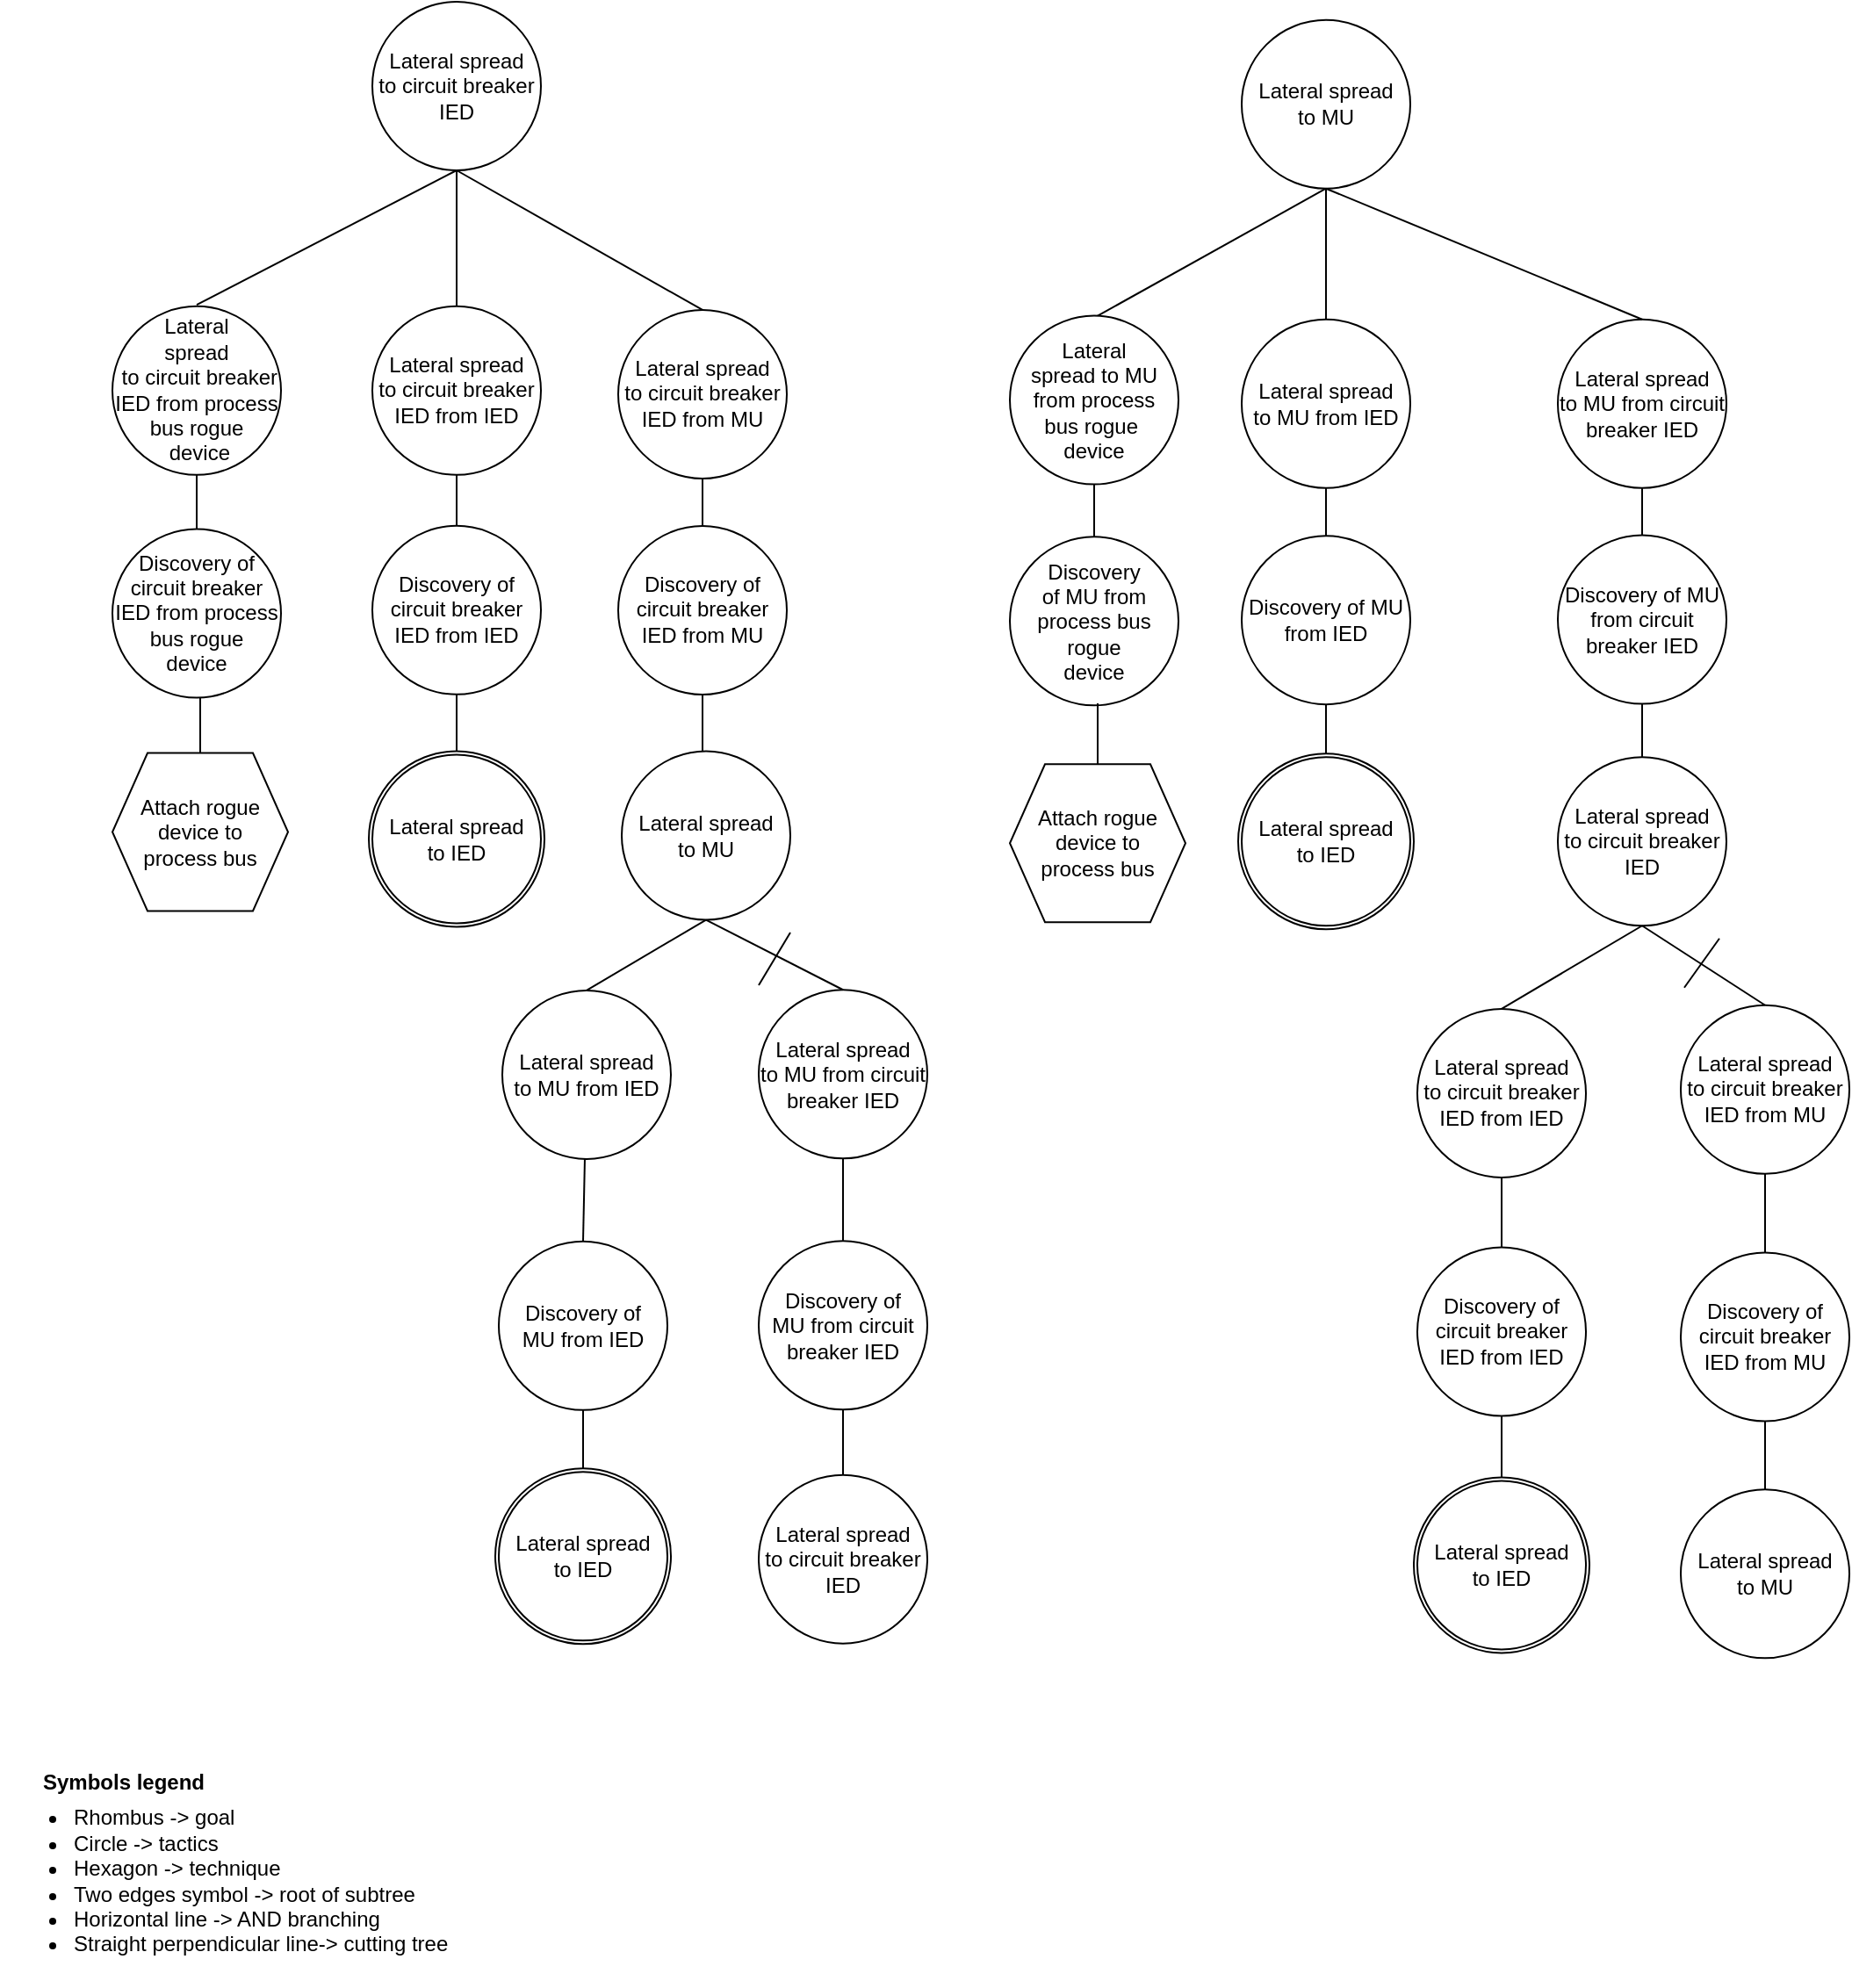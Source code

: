 <mxfile version="16.1.2" type="device"><diagram id="xbHYeiGO_CIbIeRIyyaW" name="Page-1"><mxGraphModel dx="6522" dy="905" grid="1" gridSize="10" guides="1" tooltips="1" connect="1" arrows="1" fold="1" page="1" pageScale="1" pageWidth="850" pageHeight="1100" math="0" shadow="0"><root><mxCell id="0"/><mxCell id="1" parent="0"/><mxCell id="A3K8B1xX85LwOK0DyzmP-1" value="&lt;font style=&quot;font-size: 12px&quot;&gt;Symbols legend&lt;/font&gt;" style="text;strokeColor=none;fillColor=none;html=1;fontSize=24;fontStyle=1;verticalAlign=middle;align=center;" parent="1" vertex="1"><mxGeometry x="-4380" y="1340.0" width="100" height="40" as="geometry"/></mxCell><mxCell id="A3K8B1xX85LwOK0DyzmP-2" value="&lt;ul&gt;&lt;li&gt;&lt;span&gt;Rhombus -&amp;gt; goal&lt;/span&gt;&lt;/li&gt;&lt;li&gt;&lt;span&gt;Circle -&amp;gt; tactics&lt;/span&gt;&lt;br&gt;&lt;/li&gt;&lt;li&gt;Hexagon -&amp;gt; technique&lt;/li&gt;&lt;li&gt;Two edges symbol -&amp;gt; root of subtree&lt;/li&gt;&lt;li&gt;&lt;span&gt;Horizontal line -&amp;gt; AND branching&lt;/span&gt;&lt;br&gt;&lt;/li&gt;&lt;li&gt;Straight perpendicular line-&amp;gt; cutting tree&lt;/li&gt;&lt;/ul&gt;" style="text;strokeColor=none;fillColor=none;html=1;whiteSpace=wrap;verticalAlign=middle;overflow=hidden;fontSize=12;" parent="1" vertex="1"><mxGeometry x="-4400" y="1360" width="260" height="120" as="geometry"/></mxCell><mxCell id="hmaVseuMRderILL70iNw-176" value="Lateral spread&lt;br&gt;to circuit breaker IED from IED" style="ellipse;whiteSpace=wrap;html=1;aspect=fixed;" parent="1" vertex="1"><mxGeometry x="-4188" y="523.42" width="96" height="96" as="geometry"/></mxCell><mxCell id="hmaVseuMRderILL70iNw-177" value="" style="endArrow=none;html=1;rounded=0;exitX=0.5;exitY=1;exitDx=0;exitDy=0;entryX=0.5;entryY=0;entryDx=0;entryDy=0;" parent="1" target="xYNoIk2zNbcfXIjTwcgx-8" edge="1"><mxGeometry width="50" height="50" relative="1" as="geometry"><mxPoint x="-4140" y="734.17" as="sourcePoint"/><mxPoint x="-4140" y="769.7" as="targetPoint"/></mxGeometry></mxCell><mxCell id="hmaVseuMRderILL70iNw-178" value="Discovery of circuit breaker IED from IED" style="ellipse;whiteSpace=wrap;html=1;aspect=fixed;" parent="1" vertex="1"><mxGeometry x="-4188" y="648.42" width="96" height="96" as="geometry"/></mxCell><mxCell id="hmaVseuMRderILL70iNw-179" value="" style="endArrow=none;html=1;rounded=0;exitX=0.5;exitY=1;exitDx=0;exitDy=0;entryX=0.5;entryY=0;entryDx=0;entryDy=0;" parent="1" source="hmaVseuMRderILL70iNw-176" target="hmaVseuMRderILL70iNw-178" edge="1"><mxGeometry width="50" height="50" relative="1" as="geometry"><mxPoint x="-4130" y="785.69" as="sourcePoint"/><mxPoint x="-4130" y="806.7" as="targetPoint"/></mxGeometry></mxCell><mxCell id="hmaVseuMRderILL70iNw-180" value="Lateral spread&lt;br&gt;to circuit breaker IED" style="ellipse;whiteSpace=wrap;html=1;aspect=fixed;" parent="1" vertex="1"><mxGeometry x="-4188" y="350.0" width="96" height="96" as="geometry"/></mxCell><mxCell id="hmaVseuMRderILL70iNw-181" value="" style="endArrow=none;html=1;rounded=0;exitX=0.5;exitY=1;exitDx=0;exitDy=0;entryX=0.5;entryY=0;entryDx=0;entryDy=0;" parent="1" source="hmaVseuMRderILL70iNw-180" target="hmaVseuMRderILL70iNw-176" edge="1"><mxGeometry width="50" height="50" relative="1" as="geometry"><mxPoint x="-4130" y="401.45" as="sourcePoint"/><mxPoint x="-4130" y="451.24" as="targetPoint"/></mxGeometry></mxCell><mxCell id="hmaVseuMRderILL70iNw-187" value="Lateral spread&lt;br&gt;to circuit breaker IED from MU" style="ellipse;whiteSpace=wrap;html=1;aspect=fixed;" parent="1" vertex="1"><mxGeometry x="-4048" y="525.49" width="96" height="96" as="geometry"/></mxCell><mxCell id="hmaVseuMRderILL70iNw-188" value="" style="endArrow=none;html=1;rounded=0;exitX=0.5;exitY=1;exitDx=0;exitDy=0;entryX=0.5;entryY=0;entryDx=0;entryDy=0;" parent="1" target="xYNoIk2zNbcfXIjTwcgx-6" edge="1"><mxGeometry width="50" height="50" relative="1" as="geometry"><mxPoint x="-4068" y="1132.48" as="sourcePoint"/><mxPoint x="-4068" y="1181.42" as="targetPoint"/></mxGeometry></mxCell><mxCell id="hmaVseuMRderILL70iNw-189" value="Discovery of circuit breaker IED from MU" style="ellipse;whiteSpace=wrap;html=1;aspect=fixed;" parent="1" vertex="1"><mxGeometry x="-4048" y="648.49" width="96" height="96" as="geometry"/></mxCell><mxCell id="hmaVseuMRderILL70iNw-190" value="" style="endArrow=none;html=1;rounded=0;exitX=0.5;exitY=1;exitDx=0;exitDy=0;entryX=0.5;entryY=0;entryDx=0;entryDy=0;" parent="1" source="hmaVseuMRderILL70iNw-187" target="hmaVseuMRderILL70iNw-189" edge="1"><mxGeometry width="50" height="50" relative="1" as="geometry"><mxPoint x="-3990" y="789.76" as="sourcePoint"/><mxPoint x="-3990" y="810.77" as="targetPoint"/></mxGeometry></mxCell><mxCell id="hmaVseuMRderILL70iNw-191" value="" style="endArrow=none;html=1;rounded=0;exitX=0.5;exitY=1;exitDx=0;exitDy=0;entryX=0.5;entryY=0;entryDx=0;entryDy=0;" parent="1" source="hmaVseuMRderILL70iNw-180" target="hmaVseuMRderILL70iNw-187" edge="1"><mxGeometry width="50" height="50" relative="1" as="geometry"><mxPoint x="-4000" y="496.92" as="sourcePoint"/><mxPoint x="-3990" y="456.31" as="targetPoint"/></mxGeometry></mxCell><mxCell id="hmaVseuMRderILL70iNw-192" value="" style="endArrow=none;html=1;rounded=0;exitX=0.5;exitY=0;exitDx=0;exitDy=0;" parent="1" source="hmaVseuMRderILL70iNw-194" target="hmaVseuMRderILL70iNw-193" edge="1"><mxGeometry width="50" height="50" relative="1" as="geometry"><mxPoint x="-4100" y="1042.25" as="sourcePoint"/><mxPoint x="-4066" y="1015.63" as="targetPoint"/><Array as="points"/></mxGeometry></mxCell><mxCell id="hmaVseuMRderILL70iNw-193" value="Lateral spread&lt;br&gt;to MU from IED" style="ellipse;whiteSpace=wrap;html=1;aspect=fixed;" parent="1" vertex="1"><mxGeometry x="-4114" y="912.95" width="96" height="96" as="geometry"/></mxCell><mxCell id="hmaVseuMRderILL70iNw-194" value="Discovery of &lt;br&gt;MU from IED" style="ellipse;whiteSpace=wrap;html=1;aspect=fixed;" parent="1" vertex="1"><mxGeometry x="-4116" y="1055.92" width="96" height="96" as="geometry"/></mxCell><mxCell id="hmaVseuMRderILL70iNw-195" value="" style="endArrow=none;html=1;rounded=0;exitX=0.5;exitY=1;exitDx=0;exitDy=0;" parent="1" source="hmaVseuMRderILL70iNw-189" edge="1"><mxGeometry width="50" height="50" relative="1" as="geometry"><mxPoint x="-3948" y="752.27" as="sourcePoint"/><mxPoint x="-4000" y="777" as="targetPoint"/></mxGeometry></mxCell><mxCell id="hmaVseuMRderILL70iNw-202" value="Lateral spread&lt;br&gt;to MU from IED" style="ellipse;whiteSpace=wrap;html=1;aspect=fixed;" parent="1" vertex="1"><mxGeometry x="-3693" y="530.86" width="96" height="96" as="geometry"/></mxCell><mxCell id="hmaVseuMRderILL70iNw-203" value="" style="endArrow=none;html=1;rounded=0;exitX=0.5;exitY=1;exitDx=0;exitDy=0;entryX=0.5;entryY=0;entryDx=0;entryDy=0;" parent="1" target="xYNoIk2zNbcfXIjTwcgx-4" edge="1"><mxGeometry width="50" height="50" relative="1" as="geometry"><mxPoint x="-3645" y="747.72" as="sourcePoint"/><mxPoint x="-3645" y="768.73" as="targetPoint"/></mxGeometry></mxCell><mxCell id="hmaVseuMRderILL70iNw-204" value="Discovery of MU from IED" style="ellipse;whiteSpace=wrap;html=1;aspect=fixed;" parent="1" vertex="1"><mxGeometry x="-3693" y="654.08" width="96" height="96" as="geometry"/></mxCell><mxCell id="hmaVseuMRderILL70iNw-205" value="" style="endArrow=none;html=1;rounded=0;exitX=0.5;exitY=1;exitDx=0;exitDy=0;entryX=0.5;entryY=0;entryDx=0;entryDy=0;" parent="1" source="hmaVseuMRderILL70iNw-202" target="hmaVseuMRderILL70iNw-204" edge="1"><mxGeometry width="50" height="50" relative="1" as="geometry"><mxPoint x="-3635" y="757.72" as="sourcePoint"/><mxPoint x="-3635" y="778.73" as="targetPoint"/></mxGeometry></mxCell><mxCell id="hmaVseuMRderILL70iNw-207" value="Lateral spread&lt;br&gt;to MU" style="ellipse;whiteSpace=wrap;html=1;aspect=fixed;" parent="1" vertex="1"><mxGeometry x="-3693" y="360.37" width="96" height="96" as="geometry"/></mxCell><mxCell id="hmaVseuMRderILL70iNw-209" value="" style="endArrow=none;html=1;rounded=0;exitX=0.5;exitY=0;exitDx=0;exitDy=0;entryX=0.5;entryY=1;entryDx=0;entryDy=0;" parent="1" source="hmaVseuMRderILL70iNw-202" target="hmaVseuMRderILL70iNw-207" edge="1"><mxGeometry width="50" height="50" relative="1" as="geometry"><mxPoint x="-3648" y="525.48" as="sourcePoint"/><mxPoint x="-3648" y="452.37" as="targetPoint"/></mxGeometry></mxCell><mxCell id="hmaVseuMRderILL70iNw-211" value="Lateral spread&lt;br&gt;to MU from circuit breaker IED" style="ellipse;whiteSpace=wrap;html=1;aspect=fixed;" parent="1" vertex="1"><mxGeometry x="-3513" y="530.86" width="96" height="96" as="geometry"/></mxCell><mxCell id="hmaVseuMRderILL70iNw-212" value="" style="endArrow=none;html=1;rounded=0;exitX=0.5;exitY=1;exitDx=0;exitDy=0;entryX=0.5;entryY=0;entryDx=0;entryDy=0;" parent="1" source="hmaVseuMRderILL70iNw-217" target="xYNoIk2zNbcfXIjTwcgx-2" edge="1"><mxGeometry width="50" height="50" relative="1" as="geometry"><mxPoint x="-3545" y="1130.02" as="sourcePoint"/><mxPoint x="-3545" y="1178.96" as="targetPoint"/></mxGeometry></mxCell><mxCell id="hmaVseuMRderILL70iNw-213" value="Discovery of MU from circuit breaker IED" style="ellipse;whiteSpace=wrap;html=1;aspect=fixed;" parent="1" vertex="1"><mxGeometry x="-3513" y="653.79" width="96" height="96" as="geometry"/></mxCell><mxCell id="hmaVseuMRderILL70iNw-214" value="" style="endArrow=none;html=1;rounded=0;exitX=0.5;exitY=1;exitDx=0;exitDy=0;entryX=0.5;entryY=0;entryDx=0;entryDy=0;" parent="1" source="hmaVseuMRderILL70iNw-211" target="hmaVseuMRderILL70iNw-213" edge="1"><mxGeometry width="50" height="50" relative="1" as="geometry"><mxPoint x="-3455" y="802.13" as="sourcePoint"/><mxPoint x="-3455" y="823.14" as="targetPoint"/></mxGeometry></mxCell><mxCell id="hmaVseuMRderILL70iNw-215" value="" style="endArrow=none;html=1;rounded=0;exitX=0.5;exitY=0;exitDx=0;exitDy=0;" parent="1" source="hmaVseuMRderILL70iNw-217" target="hmaVseuMRderILL70iNw-216" edge="1"><mxGeometry width="50" height="50" relative="1" as="geometry"><mxPoint x="-3579" y="1052.76" as="sourcePoint"/><mxPoint x="-3545" y="1026.14" as="targetPoint"/><Array as="points"/></mxGeometry></mxCell><mxCell id="hmaVseuMRderILL70iNw-216" value="Lateral spread&lt;br&gt;to circuit breaker IED from IED" style="ellipse;whiteSpace=wrap;html=1;aspect=fixed;" parent="1" vertex="1"><mxGeometry x="-3593" y="923.46" width="96" height="96" as="geometry"/></mxCell><mxCell id="hmaVseuMRderILL70iNw-217" value="Discovery of circuit breaker IED&amp;nbsp;from IED" style="ellipse;whiteSpace=wrap;html=1;aspect=fixed;" parent="1" vertex="1"><mxGeometry x="-3593" y="1059.25" width="96" height="96" as="geometry"/></mxCell><mxCell id="hmaVseuMRderILL70iNw-218" value="" style="endArrow=none;html=1;rounded=0;exitX=0.5;exitY=1;exitDx=0;exitDy=0;" parent="1" source="hmaVseuMRderILL70iNw-213" edge="1"><mxGeometry width="50" height="50" relative="1" as="geometry"><mxPoint x="-3413" y="764.64" as="sourcePoint"/><mxPoint x="-3465" y="785.37" as="targetPoint"/></mxGeometry></mxCell><mxCell id="hmaVseuMRderILL70iNw-219" value="" style="endArrow=none;html=1;rounded=0;exitX=0.5;exitY=1;exitDx=0;exitDy=0;entryX=0.5;entryY=0;entryDx=0;entryDy=0;" parent="1" source="hmaVseuMRderILL70iNw-207" target="hmaVseuMRderILL70iNw-211" edge="1"><mxGeometry width="50" height="50" relative="1" as="geometry"><mxPoint x="-3493" y="442.37" as="sourcePoint"/><mxPoint x="-3423" y="515.86" as="targetPoint"/></mxGeometry></mxCell><mxCell id="RlxekxcALs7_nat9kUsE-1" value="Lateral spread&lt;br&gt;to MU" style="ellipse;whiteSpace=wrap;html=1;aspect=fixed;" parent="1" vertex="1"><mxGeometry x="-4046" y="776.76" width="96" height="96" as="geometry"/></mxCell><mxCell id="RlxekxcALs7_nat9kUsE-2" value="" style="endArrow=none;html=1;rounded=0;entryX=0.5;entryY=0;entryDx=0;entryDy=0;exitX=0.5;exitY=1;exitDx=0;exitDy=0;" parent="1" source="RlxekxcALs7_nat9kUsE-1" target="hmaVseuMRderILL70iNw-193" edge="1"><mxGeometry width="50" height="50" relative="1" as="geometry"><mxPoint x="-3998" y="897.76" as="sourcePoint"/><mxPoint x="-4048" y="1173.26" as="targetPoint"/></mxGeometry></mxCell><mxCell id="RlxekxcALs7_nat9kUsE-3" value="Lateral spread&lt;br&gt;to circuit breaker IED" style="ellipse;whiteSpace=wrap;html=1;aspect=fixed;" parent="1" vertex="1"><mxGeometry x="-3968" y="1188.84" width="96" height="96" as="geometry"/></mxCell><mxCell id="RlxekxcALs7_nat9kUsE-4" value="" style="endArrow=none;html=1;rounded=0;exitX=0.5;exitY=1;exitDx=0;exitDy=0;" parent="1" target="RlxekxcALs7_nat9kUsE-3" edge="1"><mxGeometry width="50" height="50" relative="1" as="geometry"><mxPoint x="-3920" y="1132.16" as="sourcePoint"/><mxPoint x="-3910" y="1046.16" as="targetPoint"/></mxGeometry></mxCell><mxCell id="RlxekxcALs7_nat9kUsE-5" value="" style="endArrow=none;html=1;rounded=0;exitX=0.5;exitY=0;exitDx=0;exitDy=0;" parent="1" source="RlxekxcALs7_nat9kUsE-7" target="RlxekxcALs7_nat9kUsE-6" edge="1"><mxGeometry width="50" height="50" relative="1" as="geometry"><mxPoint x="-3954" y="1041.93" as="sourcePoint"/><mxPoint x="-3920" y="1015.31" as="targetPoint"/><Array as="points"/></mxGeometry></mxCell><mxCell id="RlxekxcALs7_nat9kUsE-6" value="Lateral spread&lt;br&gt;to MU from circuit breaker IED" style="ellipse;whiteSpace=wrap;html=1;aspect=fixed;" parent="1" vertex="1"><mxGeometry x="-3968" y="912.63" width="96" height="96" as="geometry"/></mxCell><mxCell id="RlxekxcALs7_nat9kUsE-7" value="Discovery of &lt;br&gt;MU from circuit breaker IED" style="ellipse;whiteSpace=wrap;html=1;aspect=fixed;" parent="1" vertex="1"><mxGeometry x="-3968" y="1055.6" width="96" height="96" as="geometry"/></mxCell><mxCell id="RlxekxcALs7_nat9kUsE-8" value="" style="endArrow=none;html=1;rounded=0;entryX=0.5;entryY=0;entryDx=0;entryDy=0;exitX=0.5;exitY=1;exitDx=0;exitDy=0;" parent="1" source="RlxekxcALs7_nat9kUsE-1" target="RlxekxcALs7_nat9kUsE-6" edge="1"><mxGeometry width="50" height="50" relative="1" as="geometry"><mxPoint x="-3998" y="897.76" as="sourcePoint"/><mxPoint x="-4048" y="917.76" as="targetPoint"/></mxGeometry></mxCell><mxCell id="RlxekxcALs7_nat9kUsE-9" value="" style="endArrow=none;html=1;rounded=0;" parent="1" edge="1"><mxGeometry width="50" height="50" relative="1" as="geometry"><mxPoint x="-3968" y="910" as="sourcePoint"/><mxPoint x="-3950" y="880" as="targetPoint"/></mxGeometry></mxCell><mxCell id="RlxekxcALs7_nat9kUsE-10" value="Lateral spread&lt;br&gt;to circuit breaker IED" style="ellipse;whiteSpace=wrap;html=1;aspect=fixed;" parent="1" vertex="1"><mxGeometry x="-3513" y="780.13" width="96" height="96" as="geometry"/></mxCell><mxCell id="RlxekxcALs7_nat9kUsE-11" value="" style="endArrow=none;html=1;rounded=0;exitX=0.5;exitY=1;exitDx=0;exitDy=0;entryX=0.5;entryY=0;entryDx=0;entryDy=0;" parent="1" source="RlxekxcALs7_nat9kUsE-10" target="hmaVseuMRderILL70iNw-216" edge="1"><mxGeometry width="50" height="50" relative="1" as="geometry"><mxPoint x="-3455" y="764.86" as="sourcePoint"/><mxPoint x="-3455" y="785.55" as="targetPoint"/></mxGeometry></mxCell><mxCell id="RlxekxcALs7_nat9kUsE-12" value="Lateral spread&lt;br&gt;to MU" style="ellipse;whiteSpace=wrap;html=1;aspect=fixed;" parent="1" vertex="1"><mxGeometry x="-3443" y="1197.15" width="96" height="96" as="geometry"/></mxCell><mxCell id="RlxekxcALs7_nat9kUsE-13" value="" style="endArrow=none;html=1;rounded=0;exitX=0.5;exitY=1;exitDx=0;exitDy=0;" parent="1" target="RlxekxcALs7_nat9kUsE-12" edge="1"><mxGeometry width="50" height="50" relative="1" as="geometry"><mxPoint x="-3395" y="1148.21" as="sourcePoint"/><mxPoint x="-3385" y="1062.21" as="targetPoint"/></mxGeometry></mxCell><mxCell id="RlxekxcALs7_nat9kUsE-14" value="" style="endArrow=none;html=1;rounded=0;exitX=0.5;exitY=0;exitDx=0;exitDy=0;" parent="1" source="RlxekxcALs7_nat9kUsE-16" target="RlxekxcALs7_nat9kUsE-15" edge="1"><mxGeometry width="50" height="50" relative="1" as="geometry"><mxPoint x="-3429" y="1050.66" as="sourcePoint"/><mxPoint x="-3395" y="1024.04" as="targetPoint"/><Array as="points"/></mxGeometry></mxCell><mxCell id="RlxekxcALs7_nat9kUsE-15" value="Lateral spread&lt;br&gt;to circuit breaker IED from MU" style="ellipse;whiteSpace=wrap;html=1;aspect=fixed;" parent="1" vertex="1"><mxGeometry x="-3443" y="921.36" width="96" height="96" as="geometry"/></mxCell><mxCell id="RlxekxcALs7_nat9kUsE-16" value="Discovery of circuit breaker IED&amp;nbsp;from MU" style="ellipse;whiteSpace=wrap;html=1;aspect=fixed;" parent="1" vertex="1"><mxGeometry x="-3443" y="1062.23" width="96" height="96" as="geometry"/></mxCell><mxCell id="RlxekxcALs7_nat9kUsE-17" value="" style="endArrow=none;html=1;rounded=0;exitX=0.5;exitY=1;exitDx=0;exitDy=0;entryX=0.5;entryY=0;entryDx=0;entryDy=0;" parent="1" source="RlxekxcALs7_nat9kUsE-10" target="RlxekxcALs7_nat9kUsE-15" edge="1"><mxGeometry width="50" height="50" relative="1" as="geometry"><mxPoint x="-3315" y="868.46" as="sourcePoint"/><mxPoint x="-3383" y="905.37" as="targetPoint"/></mxGeometry></mxCell><mxCell id="xYNoIk2zNbcfXIjTwcgx-1" value="" style="ellipse;whiteSpace=wrap;html=1;aspect=fixed;" parent="1" vertex="1"><mxGeometry x="-3595" y="1190.21" width="100" height="100" as="geometry"/></mxCell><mxCell id="xYNoIk2zNbcfXIjTwcgx-2" value="Lateral spread&lt;br&gt;to IED" style="ellipse;whiteSpace=wrap;html=1;aspect=fixed;" parent="1" vertex="1"><mxGeometry x="-3593" y="1192.21" width="96" height="96" as="geometry"/></mxCell><mxCell id="xYNoIk2zNbcfXIjTwcgx-3" value="" style="ellipse;whiteSpace=wrap;html=1;aspect=fixed;" parent="1" vertex="1"><mxGeometry x="-3695" y="778.13" width="100" height="100" as="geometry"/></mxCell><mxCell id="xYNoIk2zNbcfXIjTwcgx-4" value="Lateral spread&lt;br&gt;to IED" style="ellipse;whiteSpace=wrap;html=1;aspect=fixed;" parent="1" vertex="1"><mxGeometry x="-3693" y="780.13" width="96" height="96" as="geometry"/></mxCell><mxCell id="xYNoIk2zNbcfXIjTwcgx-5" value="" style="ellipse;whiteSpace=wrap;html=1;aspect=fixed;" parent="1" vertex="1"><mxGeometry x="-4118" y="1185.16" width="100" height="100" as="geometry"/></mxCell><mxCell id="xYNoIk2zNbcfXIjTwcgx-6" value="Lateral spread&lt;br&gt;to IED" style="ellipse;whiteSpace=wrap;html=1;aspect=fixed;" parent="1" vertex="1"><mxGeometry x="-4116" y="1187.16" width="96" height="96" as="geometry"/></mxCell><mxCell id="xYNoIk2zNbcfXIjTwcgx-7" value="" style="ellipse;whiteSpace=wrap;html=1;aspect=fixed;" parent="1" vertex="1"><mxGeometry x="-4190" y="776.76" width="100" height="100" as="geometry"/></mxCell><mxCell id="xYNoIk2zNbcfXIjTwcgx-8" value="Lateral spread&lt;br&gt;to IED" style="ellipse;whiteSpace=wrap;html=1;aspect=fixed;" parent="1" vertex="1"><mxGeometry x="-4188" y="778.76" width="96" height="96" as="geometry"/></mxCell><mxCell id="lC9TroJKjhst-jKofjzT-1" value="" style="endArrow=none;html=1;rounded=0;" parent="1" edge="1"><mxGeometry width="50" height="50" relative="1" as="geometry"><mxPoint x="-3441" y="911.37" as="sourcePoint"/><mxPoint x="-3421" y="883.37" as="targetPoint"/></mxGeometry></mxCell><mxCell id="TeT-4mJ0MNAwfzthOSVN-1" value="" style="endArrow=none;html=1;rounded=0;entryX=0.5;entryY=0;entryDx=0;entryDy=0;" parent="1" edge="1"><mxGeometry width="50" height="50" relative="1" as="geometry"><mxPoint x="-4140" y="446" as="sourcePoint"/><mxPoint x="-4288" y="522.57" as="targetPoint"/></mxGeometry></mxCell><mxCell id="TeT-4mJ0MNAwfzthOSVN-3" value="Lateral &lt;br&gt;spread&lt;br&gt;&amp;nbsp;to circuit breaker IED from process bus rogue&lt;br&gt;&amp;nbsp;device" style="ellipse;whiteSpace=wrap;html=1;aspect=fixed;" parent="1" vertex="1"><mxGeometry x="-4336" y="523.42" width="96" height="96" as="geometry"/></mxCell><mxCell id="TeT-4mJ0MNAwfzthOSVN-4" value="" style="endArrow=none;html=1;rounded=0;entryX=0.5;entryY=1;entryDx=0;entryDy=0;" parent="1" source="TeT-4mJ0MNAwfzthOSVN-5" target="TeT-4mJ0MNAwfzthOSVN-3" edge="1"><mxGeometry width="50" height="50" relative="1" as="geometry"><mxPoint x="-4345" y="642.6" as="sourcePoint"/><mxPoint x="-4390.12" y="620.86" as="targetPoint"/><Array as="points"/></mxGeometry></mxCell><mxCell id="TeT-4mJ0MNAwfzthOSVN-5" value="Discovery of circuit breaker IED from process bus rogue &lt;br&gt;device" style="ellipse;whiteSpace=wrap;html=1;aspect=fixed;" parent="1" vertex="1"><mxGeometry x="-4336" y="650.31" width="96" height="96" as="geometry"/></mxCell><mxCell id="TeT-4mJ0MNAwfzthOSVN-6" value="Attach rogue device to &lt;br&gt;process bus" style="shape=hexagon;perimeter=hexagonPerimeter2;whiteSpace=wrap;html=1;fixedSize=1;" parent="1" vertex="1"><mxGeometry x="-4336" y="777.76" width="100" height="90" as="geometry"/></mxCell><mxCell id="TeT-4mJ0MNAwfzthOSVN-7" value="" style="endArrow=none;html=1;rounded=0;" parent="1" source="TeT-4mJ0MNAwfzthOSVN-6" edge="1"><mxGeometry width="50" height="50" relative="1" as="geometry"><mxPoint x="-4278" y="539.42" as="sourcePoint"/><mxPoint x="-4286" y="746.13" as="targetPoint"/><Array as="points"/></mxGeometry></mxCell><mxCell id="TeT-4mJ0MNAwfzthOSVN-9" value="" style="endArrow=none;html=1;rounded=0;exitX=0.5;exitY=1;exitDx=0;exitDy=0;entryX=0.5;entryY=0;entryDx=0;entryDy=0;" parent="1" source="hmaVseuMRderILL70iNw-207" edge="1"><mxGeometry width="50" height="50" relative="1" as="geometry"><mxPoint x="-3557" y="446.37" as="sourcePoint"/><mxPoint x="-3777" y="529.94" as="targetPoint"/></mxGeometry></mxCell><mxCell id="TeT-4mJ0MNAwfzthOSVN-11" value="Lateral &lt;br&gt;spread to MU from process &lt;br&gt;bus rogue&amp;nbsp;&lt;br&gt;device" style="ellipse;whiteSpace=wrap;html=1;aspect=fixed;" parent="1" vertex="1"><mxGeometry x="-3825" y="528.79" width="96" height="96" as="geometry"/></mxCell><mxCell id="TeT-4mJ0MNAwfzthOSVN-12" value="" style="endArrow=none;html=1;rounded=0;entryX=0.5;entryY=1;entryDx=0;entryDy=0;" parent="1" source="TeT-4mJ0MNAwfzthOSVN-13" target="TeT-4mJ0MNAwfzthOSVN-11" edge="1"><mxGeometry width="50" height="50" relative="1" as="geometry"><mxPoint x="-3834" y="647.97" as="sourcePoint"/><mxPoint x="-3879.12" y="626.23" as="targetPoint"/><Array as="points"/></mxGeometry></mxCell><mxCell id="TeT-4mJ0MNAwfzthOSVN-13" value="Discovery &lt;br&gt;of MU from process bus rogue &lt;br&gt;device" style="ellipse;whiteSpace=wrap;html=1;aspect=fixed;" parent="1" vertex="1"><mxGeometry x="-3825" y="654.68" width="96" height="96" as="geometry"/></mxCell><mxCell id="TeT-4mJ0MNAwfzthOSVN-14" value="Attach rogue device to &lt;br&gt;process bus" style="shape=hexagon;perimeter=hexagonPerimeter2;whiteSpace=wrap;html=1;fixedSize=1;" parent="1" vertex="1"><mxGeometry x="-3825" y="784.13" width="100" height="90" as="geometry"/></mxCell><mxCell id="TeT-4mJ0MNAwfzthOSVN-15" value="" style="endArrow=none;html=1;rounded=0;" parent="1" source="TeT-4mJ0MNAwfzthOSVN-14" edge="1"><mxGeometry width="50" height="50" relative="1" as="geometry"><mxPoint x="-3767" y="542.79" as="sourcePoint"/><mxPoint x="-3775" y="749.5" as="targetPoint"/><Array as="points"/></mxGeometry></mxCell></root></mxGraphModel></diagram></mxfile>